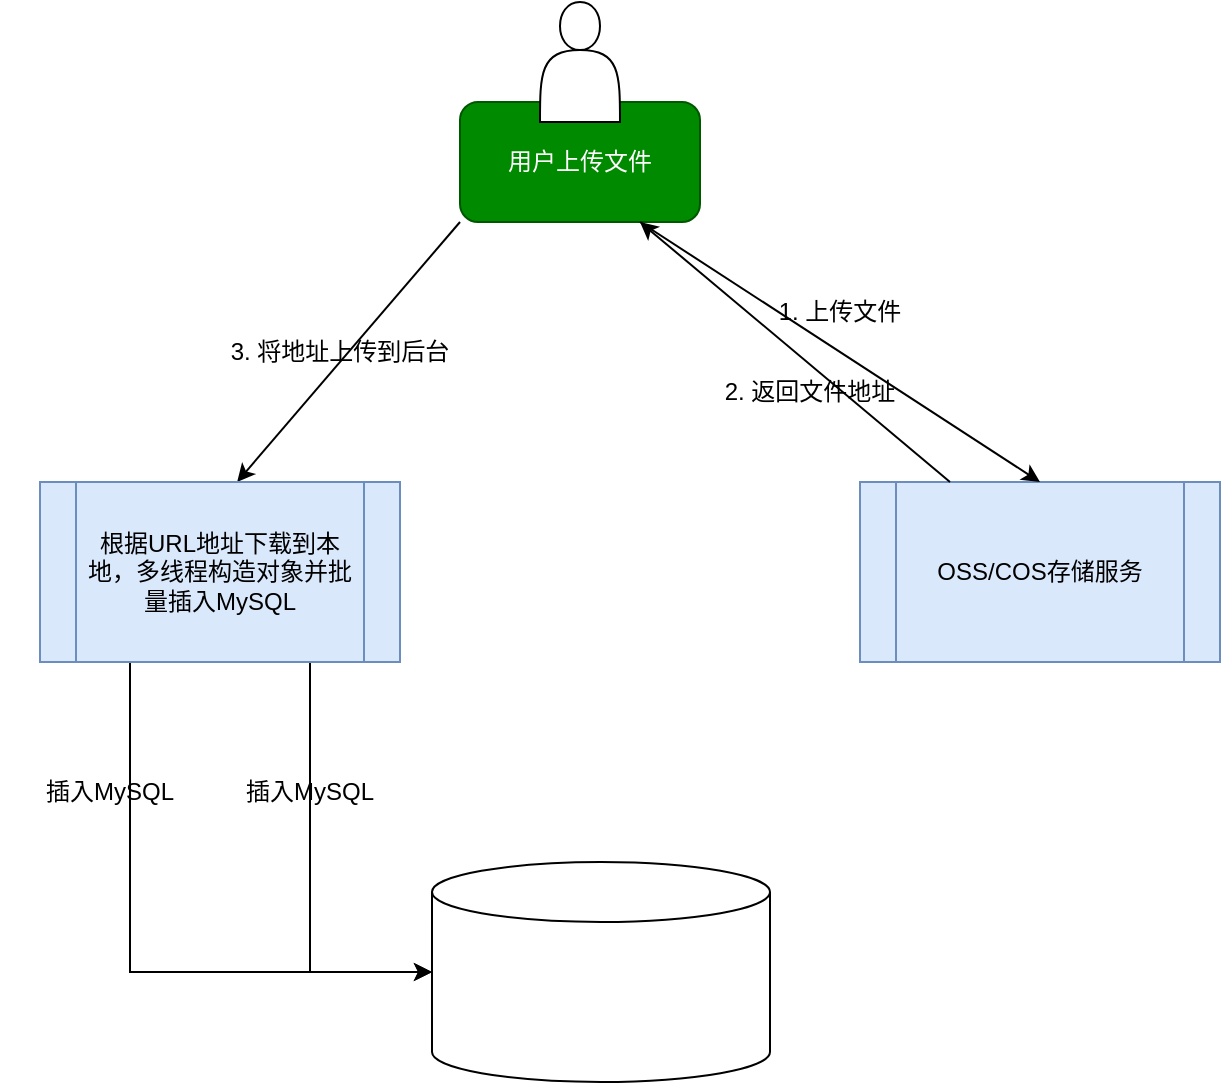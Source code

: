 <mxfile version="16.4.7" type="github">
  <diagram id="eRsR7oW1zkEu20T7fIHC" name="Page-1">
    <mxGraphModel dx="1235" dy="1113" grid="1" gridSize="10" guides="1" tooltips="1" connect="1" arrows="1" fold="1" page="1" pageScale="1" pageWidth="827" pageHeight="1169" math="0" shadow="0">
      <root>
        <mxCell id="0" />
        <mxCell id="1" parent="0" />
        <mxCell id="xyGncPqvd7YC1c6d0n6N-1" value="用户上传文件" style="rounded=1;whiteSpace=wrap;html=1;fillColor=#008a00;fontColor=#ffffff;strokeColor=#005700;" vertex="1" parent="1">
          <mxGeometry x="1170" y="70" width="120" height="60" as="geometry" />
        </mxCell>
        <mxCell id="xyGncPqvd7YC1c6d0n6N-2" value="OSS/COS存储服务" style="shape=process;whiteSpace=wrap;html=1;backgroundOutline=1;fillColor=#dae8fc;strokeColor=#6c8ebf;" vertex="1" parent="1">
          <mxGeometry x="1370" y="260" width="180" height="90" as="geometry" />
        </mxCell>
        <mxCell id="xyGncPqvd7YC1c6d0n6N-3" value="" style="endArrow=classic;html=1;rounded=0;exitX=0.75;exitY=1;exitDx=0;exitDy=0;entryX=0.5;entryY=0;entryDx=0;entryDy=0;" edge="1" parent="1" source="xyGncPqvd7YC1c6d0n6N-1" target="xyGncPqvd7YC1c6d0n6N-2">
          <mxGeometry width="50" height="50" relative="1" as="geometry">
            <mxPoint x="1290" y="540" as="sourcePoint" />
            <mxPoint x="1340" y="490" as="targetPoint" />
          </mxGeometry>
        </mxCell>
        <mxCell id="xyGncPqvd7YC1c6d0n6N-4" value="" style="endArrow=classic;html=1;rounded=0;entryX=0.75;entryY=1;entryDx=0;entryDy=0;exitX=0.25;exitY=0;exitDx=0;exitDy=0;" edge="1" parent="1" source="xyGncPqvd7YC1c6d0n6N-2" target="xyGncPqvd7YC1c6d0n6N-1">
          <mxGeometry width="50" height="50" relative="1" as="geometry">
            <mxPoint x="1290" y="540" as="sourcePoint" />
            <mxPoint x="1340" y="490" as="targetPoint" />
          </mxGeometry>
        </mxCell>
        <mxCell id="xyGncPqvd7YC1c6d0n6N-5" value="1. 上传文件" style="text;html=1;strokeColor=none;fillColor=none;align=center;verticalAlign=middle;whiteSpace=wrap;rounded=0;" vertex="1" parent="1">
          <mxGeometry x="1310" y="160" width="100" height="30" as="geometry" />
        </mxCell>
        <mxCell id="xyGncPqvd7YC1c6d0n6N-6" value="2. 返回文件地址" style="text;html=1;strokeColor=none;fillColor=none;align=center;verticalAlign=middle;whiteSpace=wrap;rounded=0;" vertex="1" parent="1">
          <mxGeometry x="1290" y="200" width="110" height="30" as="geometry" />
        </mxCell>
        <mxCell id="xyGncPqvd7YC1c6d0n6N-8" value="" style="shape=actor;whiteSpace=wrap;html=1;" vertex="1" parent="1">
          <mxGeometry x="1210" y="20" width="40" height="60" as="geometry" />
        </mxCell>
        <mxCell id="xyGncPqvd7YC1c6d0n6N-13" value="" style="endArrow=classic;html=1;rounded=0;exitX=0;exitY=1;exitDx=0;exitDy=0;" edge="1" parent="1" source="xyGncPqvd7YC1c6d0n6N-1">
          <mxGeometry width="50" height="50" relative="1" as="geometry">
            <mxPoint x="1180" y="220" as="sourcePoint" />
            <mxPoint x="1058.571" y="260" as="targetPoint" />
          </mxGeometry>
        </mxCell>
        <mxCell id="xyGncPqvd7YC1c6d0n6N-14" value="3. 将地址上传到后台" style="text;html=1;strokeColor=none;fillColor=none;align=center;verticalAlign=middle;whiteSpace=wrap;rounded=0;" vertex="1" parent="1">
          <mxGeometry x="1040" y="180" width="140" height="30" as="geometry" />
        </mxCell>
        <mxCell id="xyGncPqvd7YC1c6d0n6N-18" style="edgeStyle=orthogonalEdgeStyle;rounded=0;orthogonalLoop=1;jettySize=auto;html=1;exitX=0.75;exitY=1;exitDx=0;exitDy=0;entryX=0;entryY=0.5;entryDx=0;entryDy=0;entryPerimeter=0;" edge="1" parent="1" source="xyGncPqvd7YC1c6d0n6N-16" target="xyGncPqvd7YC1c6d0n6N-17">
          <mxGeometry relative="1" as="geometry" />
        </mxCell>
        <mxCell id="xyGncPqvd7YC1c6d0n6N-20" style="edgeStyle=orthogonalEdgeStyle;rounded=0;orthogonalLoop=1;jettySize=auto;html=1;exitX=0.25;exitY=1;exitDx=0;exitDy=0;entryX=0;entryY=0.5;entryDx=0;entryDy=0;entryPerimeter=0;" edge="1" parent="1" source="xyGncPqvd7YC1c6d0n6N-16" target="xyGncPqvd7YC1c6d0n6N-17">
          <mxGeometry relative="1" as="geometry" />
        </mxCell>
        <mxCell id="xyGncPqvd7YC1c6d0n6N-16" value="根据URL地址下载到本地，多线程构造对象并批量插入MySQL" style="shape=process;whiteSpace=wrap;html=1;backgroundOutline=1;fillColor=#dae8fc;strokeColor=#6c8ebf;" vertex="1" parent="1">
          <mxGeometry x="960" y="260" width="180" height="90" as="geometry" />
        </mxCell>
        <mxCell id="xyGncPqvd7YC1c6d0n6N-17" value="" style="shape=cylinder3;whiteSpace=wrap;html=1;boundedLbl=1;backgroundOutline=1;size=15;" vertex="1" parent="1">
          <mxGeometry x="1156" y="450" width="169" height="110" as="geometry" />
        </mxCell>
        <mxCell id="xyGncPqvd7YC1c6d0n6N-19" value="插入MySQL" style="text;html=1;strokeColor=none;fillColor=none;align=center;verticalAlign=middle;whiteSpace=wrap;rounded=0;" vertex="1" parent="1">
          <mxGeometry x="1040" y="400" width="110" height="30" as="geometry" />
        </mxCell>
        <mxCell id="xyGncPqvd7YC1c6d0n6N-21" value="插入MySQL" style="text;html=1;strokeColor=none;fillColor=none;align=center;verticalAlign=middle;whiteSpace=wrap;rounded=0;" vertex="1" parent="1">
          <mxGeometry x="940" y="400" width="110" height="30" as="geometry" />
        </mxCell>
      </root>
    </mxGraphModel>
  </diagram>
</mxfile>
